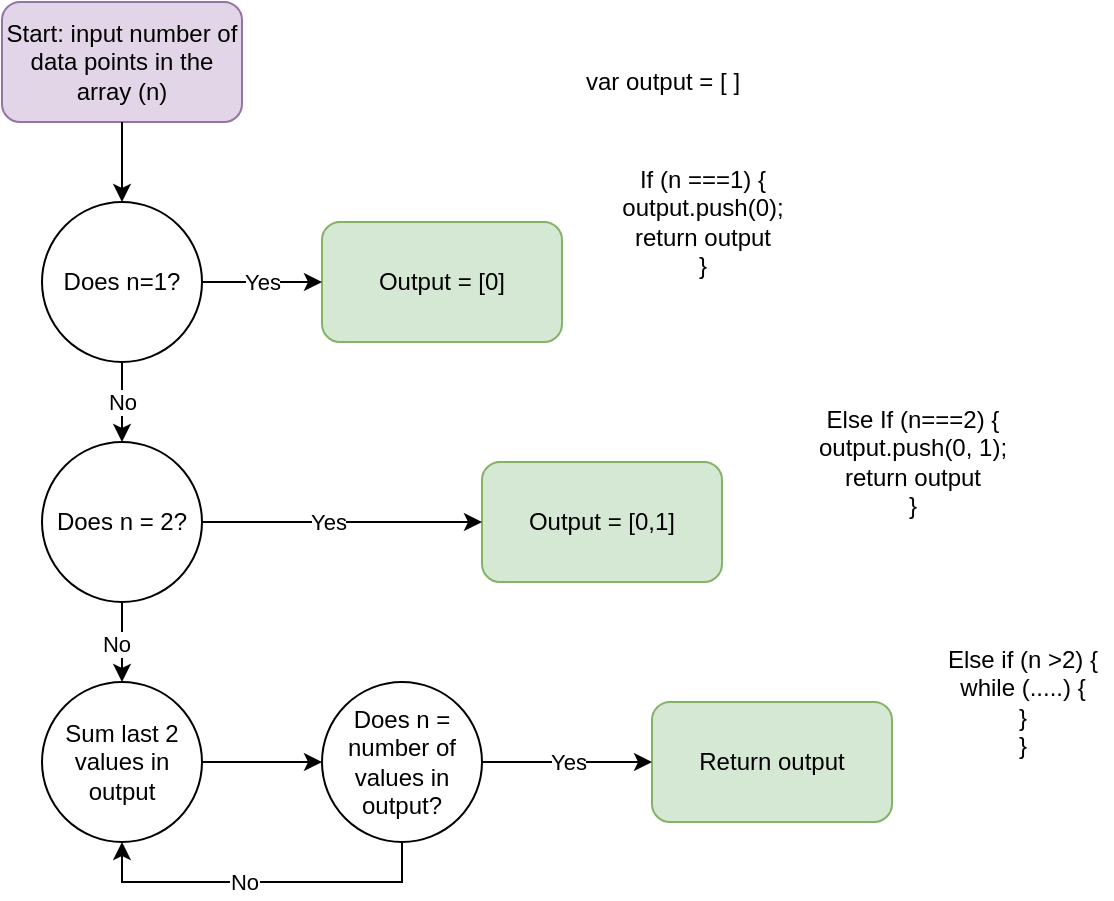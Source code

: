 <mxfile version="16.2.4" type="github">
  <diagram id="2GdedDnnC42hfvr_UnzK" name="Page-1">
    <mxGraphModel dx="946" dy="646" grid="1" gridSize="10" guides="1" tooltips="1" connect="1" arrows="1" fold="1" page="1" pageScale="1" pageWidth="850" pageHeight="1100" math="0" shadow="0">
      <root>
        <mxCell id="0" />
        <mxCell id="1" parent="0" />
        <mxCell id="Z3l10SePDXUEypB0RPHg-1" value="Start: input number of data points in the array (n)" style="rounded=1;whiteSpace=wrap;html=1;fillColor=#e1d5e7;strokeColor=#9673a6;" vertex="1" parent="1">
          <mxGeometry x="40" y="20" width="120" height="60" as="geometry" />
        </mxCell>
        <mxCell id="Z3l10SePDXUEypB0RPHg-3" value="Does n=1?" style="ellipse;whiteSpace=wrap;html=1;aspect=fixed;" vertex="1" parent="1">
          <mxGeometry x="60" y="120" width="80" height="80" as="geometry" />
        </mxCell>
        <mxCell id="Z3l10SePDXUEypB0RPHg-4" value="" style="endArrow=classic;html=1;rounded=0;exitX=0.5;exitY=1;exitDx=0;exitDy=0;entryX=0.5;entryY=0;entryDx=0;entryDy=0;" edge="1" parent="1" source="Z3l10SePDXUEypB0RPHg-1" target="Z3l10SePDXUEypB0RPHg-3">
          <mxGeometry width="50" height="50" relative="1" as="geometry">
            <mxPoint x="400" y="340" as="sourcePoint" />
            <mxPoint x="450" y="290" as="targetPoint" />
          </mxGeometry>
        </mxCell>
        <mxCell id="Z3l10SePDXUEypB0RPHg-5" value="Output = [0]" style="rounded=1;whiteSpace=wrap;html=1;fillColor=#d5e8d4;strokeColor=#82b366;" vertex="1" parent="1">
          <mxGeometry x="200" y="130" width="120" height="60" as="geometry" />
        </mxCell>
        <mxCell id="Z3l10SePDXUEypB0RPHg-6" value="Yes" style="endArrow=classic;html=1;rounded=0;exitX=1;exitY=0.5;exitDx=0;exitDy=0;entryX=0;entryY=0.5;entryDx=0;entryDy=0;" edge="1" parent="1" source="Z3l10SePDXUEypB0RPHg-3" target="Z3l10SePDXUEypB0RPHg-5">
          <mxGeometry width="50" height="50" relative="1" as="geometry">
            <mxPoint x="400" y="340" as="sourcePoint" />
            <mxPoint x="450" y="290" as="targetPoint" />
          </mxGeometry>
        </mxCell>
        <mxCell id="Z3l10SePDXUEypB0RPHg-7" value="Does n = 2?" style="ellipse;whiteSpace=wrap;html=1;aspect=fixed;" vertex="1" parent="1">
          <mxGeometry x="60" y="240" width="80" height="80" as="geometry" />
        </mxCell>
        <mxCell id="Z3l10SePDXUEypB0RPHg-8" value="No" style="endArrow=classic;html=1;rounded=0;exitX=0.5;exitY=1;exitDx=0;exitDy=0;entryX=0.5;entryY=0;entryDx=0;entryDy=0;" edge="1" parent="1" source="Z3l10SePDXUEypB0RPHg-3" target="Z3l10SePDXUEypB0RPHg-7">
          <mxGeometry width="50" height="50" relative="1" as="geometry">
            <mxPoint x="400" y="340" as="sourcePoint" />
            <mxPoint x="450" y="290" as="targetPoint" />
          </mxGeometry>
        </mxCell>
        <mxCell id="Z3l10SePDXUEypB0RPHg-9" value="Output = [0,1]&lt;br&gt;" style="rounded=1;whiteSpace=wrap;html=1;fillColor=#d5e8d4;strokeColor=#82b366;" vertex="1" parent="1">
          <mxGeometry x="280" y="250" width="120" height="60" as="geometry" />
        </mxCell>
        <mxCell id="Z3l10SePDXUEypB0RPHg-12" value="" style="endArrow=classic;html=1;rounded=0;exitX=1;exitY=0.5;exitDx=0;exitDy=0;entryX=0;entryY=0.5;entryDx=0;entryDy=0;" edge="1" parent="1" source="Z3l10SePDXUEypB0RPHg-7" target="Z3l10SePDXUEypB0RPHg-9">
          <mxGeometry width="50" height="50" relative="1" as="geometry">
            <mxPoint x="400" y="330" as="sourcePoint" />
            <mxPoint x="350" y="280" as="targetPoint" />
          </mxGeometry>
        </mxCell>
        <mxCell id="Z3l10SePDXUEypB0RPHg-14" value="Yes" style="edgeLabel;html=1;align=center;verticalAlign=middle;resizable=0;points=[];" vertex="1" connectable="0" parent="Z3l10SePDXUEypB0RPHg-12">
          <mxGeometry x="-0.097" relative="1" as="geometry">
            <mxPoint as="offset" />
          </mxGeometry>
        </mxCell>
        <mxCell id="Z3l10SePDXUEypB0RPHg-16" value="Sum last 2 values in output" style="ellipse;whiteSpace=wrap;html=1;aspect=fixed;" vertex="1" parent="1">
          <mxGeometry x="60" y="360" width="80" height="80" as="geometry" />
        </mxCell>
        <mxCell id="Z3l10SePDXUEypB0RPHg-17" value="" style="endArrow=classic;html=1;rounded=0;exitX=0.5;exitY=1;exitDx=0;exitDy=0;entryX=0.5;entryY=0;entryDx=0;entryDy=0;" edge="1" parent="1" source="Z3l10SePDXUEypB0RPHg-7" target="Z3l10SePDXUEypB0RPHg-16">
          <mxGeometry width="50" height="50" relative="1" as="geometry">
            <mxPoint x="400" y="340" as="sourcePoint" />
            <mxPoint x="450" y="290" as="targetPoint" />
          </mxGeometry>
        </mxCell>
        <mxCell id="Z3l10SePDXUEypB0RPHg-18" value="No" style="edgeLabel;html=1;align=center;verticalAlign=middle;resizable=0;points=[];" vertex="1" connectable="0" parent="Z3l10SePDXUEypB0RPHg-17">
          <mxGeometry x="0.05" y="-3" relative="1" as="geometry">
            <mxPoint as="offset" />
          </mxGeometry>
        </mxCell>
        <mxCell id="Z3l10SePDXUEypB0RPHg-23" style="edgeStyle=orthogonalEdgeStyle;rounded=0;orthogonalLoop=1;jettySize=auto;html=1;exitX=0.5;exitY=1;exitDx=0;exitDy=0;entryX=0.5;entryY=1;entryDx=0;entryDy=0;" edge="1" parent="1" source="Z3l10SePDXUEypB0RPHg-21" target="Z3l10SePDXUEypB0RPHg-16">
          <mxGeometry relative="1" as="geometry">
            <mxPoint x="100" y="500" as="targetPoint" />
          </mxGeometry>
        </mxCell>
        <mxCell id="Z3l10SePDXUEypB0RPHg-24" value="No" style="edgeLabel;html=1;align=center;verticalAlign=middle;resizable=0;points=[];" vertex="1" connectable="0" parent="Z3l10SePDXUEypB0RPHg-23">
          <mxGeometry x="0.1" relative="1" as="geometry">
            <mxPoint as="offset" />
          </mxGeometry>
        </mxCell>
        <mxCell id="Z3l10SePDXUEypB0RPHg-21" value="Does n = number of values in output?" style="ellipse;whiteSpace=wrap;html=1;aspect=fixed;" vertex="1" parent="1">
          <mxGeometry x="200" y="360" width="80" height="80" as="geometry" />
        </mxCell>
        <mxCell id="Z3l10SePDXUEypB0RPHg-22" value="" style="endArrow=classic;html=1;rounded=0;exitX=1;exitY=0.5;exitDx=0;exitDy=0;entryX=0;entryY=0.5;entryDx=0;entryDy=0;" edge="1" parent="1" source="Z3l10SePDXUEypB0RPHg-16" target="Z3l10SePDXUEypB0RPHg-21">
          <mxGeometry width="50" height="50" relative="1" as="geometry">
            <mxPoint x="400" y="280" as="sourcePoint" />
            <mxPoint x="450" y="230" as="targetPoint" />
          </mxGeometry>
        </mxCell>
        <mxCell id="Z3l10SePDXUEypB0RPHg-25" value="Return output" style="rounded=1;whiteSpace=wrap;html=1;fillColor=#d5e8d4;strokeColor=#82b366;" vertex="1" parent="1">
          <mxGeometry x="365" y="370" width="120" height="60" as="geometry" />
        </mxCell>
        <mxCell id="Z3l10SePDXUEypB0RPHg-26" value="Yes" style="endArrow=classic;html=1;rounded=0;exitX=1;exitY=0.5;exitDx=0;exitDy=0;entryX=0;entryY=0.5;entryDx=0;entryDy=0;" edge="1" parent="1" source="Z3l10SePDXUEypB0RPHg-21" target="Z3l10SePDXUEypB0RPHg-25">
          <mxGeometry width="50" height="50" relative="1" as="geometry">
            <mxPoint x="400" y="280" as="sourcePoint" />
            <mxPoint x="450" y="230" as="targetPoint" />
          </mxGeometry>
        </mxCell>
        <mxCell id="Z3l10SePDXUEypB0RPHg-27" value="If (n ===1) {&lt;br&gt;output.push(0);&lt;br&gt;return output&lt;br&gt;}" style="text;html=1;align=center;verticalAlign=middle;resizable=0;points=[];autosize=1;strokeColor=none;fillColor=none;" vertex="1" parent="1">
          <mxGeometry x="340" y="100" width="100" height="60" as="geometry" />
        </mxCell>
        <mxCell id="Z3l10SePDXUEypB0RPHg-28" value="Else If (n===2) {&lt;br&gt;output.push(0, 1);&lt;br&gt;return output&lt;br&gt;}" style="text;html=1;align=center;verticalAlign=middle;resizable=0;points=[];autosize=1;strokeColor=none;fillColor=none;" vertex="1" parent="1">
          <mxGeometry x="440" y="220" width="110" height="60" as="geometry" />
        </mxCell>
        <mxCell id="Z3l10SePDXUEypB0RPHg-29" value="var output = [ ]" style="text;html=1;align=center;verticalAlign=middle;resizable=0;points=[];autosize=1;strokeColor=none;fillColor=none;" vertex="1" parent="1">
          <mxGeometry x="325" y="50" width="90" height="20" as="geometry" />
        </mxCell>
        <mxCell id="Z3l10SePDXUEypB0RPHg-30" value="Else if (n &amp;gt;2) {&lt;br&gt;while (.....) {&lt;br&gt;}&lt;br&gt;}" style="text;html=1;align=center;verticalAlign=middle;resizable=0;points=[];autosize=1;strokeColor=none;fillColor=none;" vertex="1" parent="1">
          <mxGeometry x="505" y="340" width="90" height="60" as="geometry" />
        </mxCell>
      </root>
    </mxGraphModel>
  </diagram>
</mxfile>

